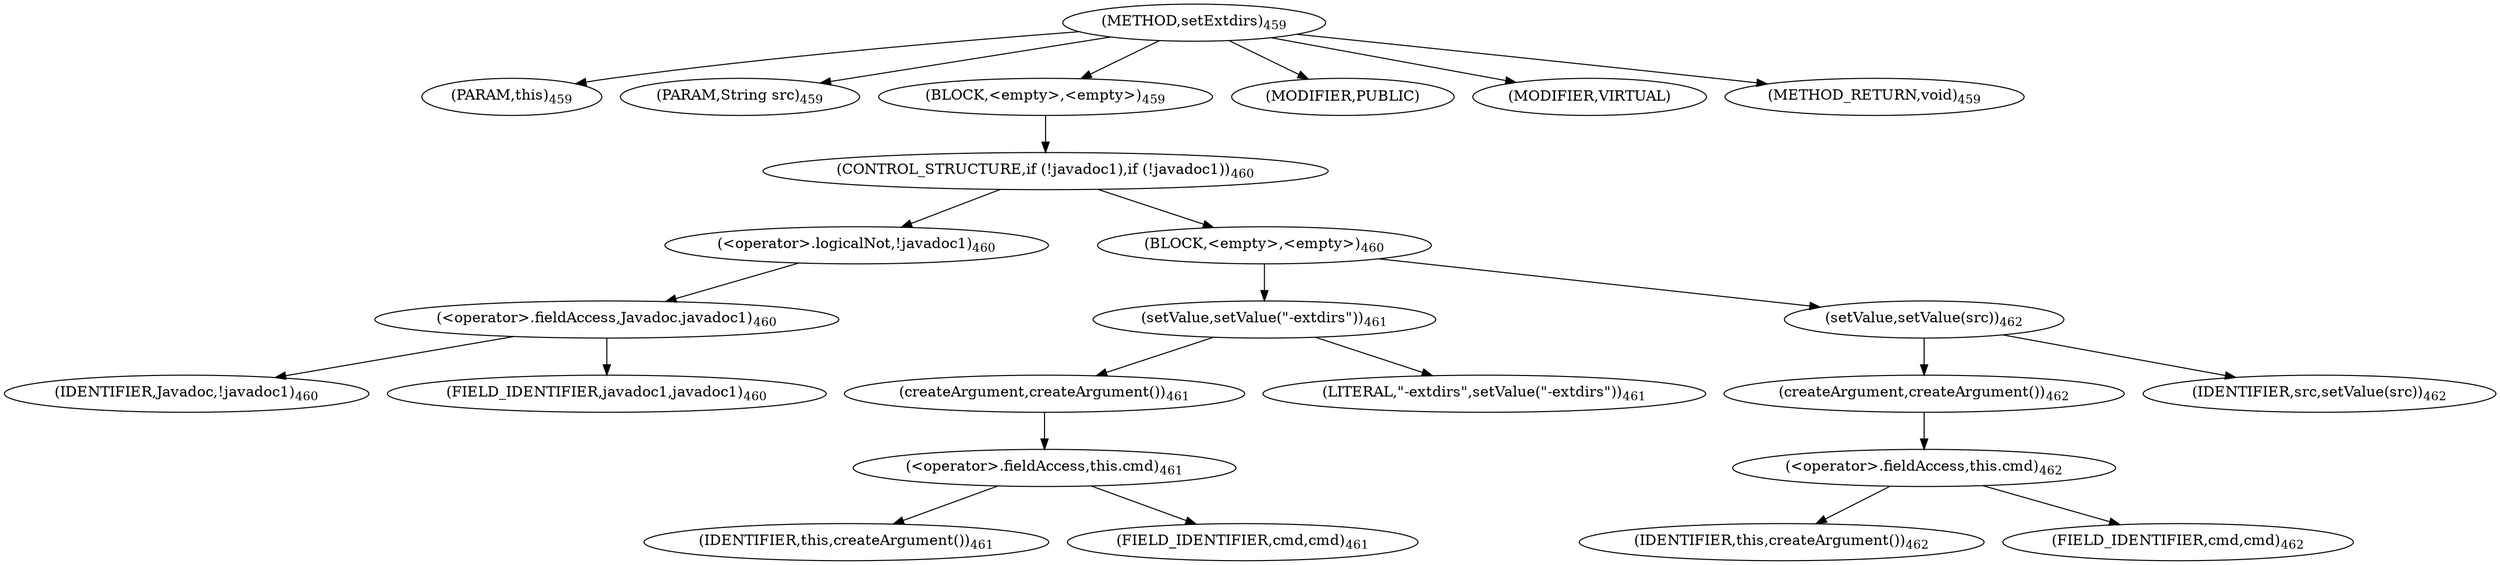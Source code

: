 digraph "setExtdirs" {  
"1476" [label = <(METHOD,setExtdirs)<SUB>459</SUB>> ]
"1477" [label = <(PARAM,this)<SUB>459</SUB>> ]
"1478" [label = <(PARAM,String src)<SUB>459</SUB>> ]
"1479" [label = <(BLOCK,&lt;empty&gt;,&lt;empty&gt;)<SUB>459</SUB>> ]
"1480" [label = <(CONTROL_STRUCTURE,if (!javadoc1),if (!javadoc1))<SUB>460</SUB>> ]
"1481" [label = <(&lt;operator&gt;.logicalNot,!javadoc1)<SUB>460</SUB>> ]
"1482" [label = <(&lt;operator&gt;.fieldAccess,Javadoc.javadoc1)<SUB>460</SUB>> ]
"1483" [label = <(IDENTIFIER,Javadoc,!javadoc1)<SUB>460</SUB>> ]
"1484" [label = <(FIELD_IDENTIFIER,javadoc1,javadoc1)<SUB>460</SUB>> ]
"1485" [label = <(BLOCK,&lt;empty&gt;,&lt;empty&gt;)<SUB>460</SUB>> ]
"1486" [label = <(setValue,setValue(&quot;-extdirs&quot;))<SUB>461</SUB>> ]
"1487" [label = <(createArgument,createArgument())<SUB>461</SUB>> ]
"1488" [label = <(&lt;operator&gt;.fieldAccess,this.cmd)<SUB>461</SUB>> ]
"1489" [label = <(IDENTIFIER,this,createArgument())<SUB>461</SUB>> ]
"1490" [label = <(FIELD_IDENTIFIER,cmd,cmd)<SUB>461</SUB>> ]
"1491" [label = <(LITERAL,&quot;-extdirs&quot;,setValue(&quot;-extdirs&quot;))<SUB>461</SUB>> ]
"1492" [label = <(setValue,setValue(src))<SUB>462</SUB>> ]
"1493" [label = <(createArgument,createArgument())<SUB>462</SUB>> ]
"1494" [label = <(&lt;operator&gt;.fieldAccess,this.cmd)<SUB>462</SUB>> ]
"1495" [label = <(IDENTIFIER,this,createArgument())<SUB>462</SUB>> ]
"1496" [label = <(FIELD_IDENTIFIER,cmd,cmd)<SUB>462</SUB>> ]
"1497" [label = <(IDENTIFIER,src,setValue(src))<SUB>462</SUB>> ]
"1498" [label = <(MODIFIER,PUBLIC)> ]
"1499" [label = <(MODIFIER,VIRTUAL)> ]
"1500" [label = <(METHOD_RETURN,void)<SUB>459</SUB>> ]
  "1476" -> "1477" 
  "1476" -> "1478" 
  "1476" -> "1479" 
  "1476" -> "1498" 
  "1476" -> "1499" 
  "1476" -> "1500" 
  "1479" -> "1480" 
  "1480" -> "1481" 
  "1480" -> "1485" 
  "1481" -> "1482" 
  "1482" -> "1483" 
  "1482" -> "1484" 
  "1485" -> "1486" 
  "1485" -> "1492" 
  "1486" -> "1487" 
  "1486" -> "1491" 
  "1487" -> "1488" 
  "1488" -> "1489" 
  "1488" -> "1490" 
  "1492" -> "1493" 
  "1492" -> "1497" 
  "1493" -> "1494" 
  "1494" -> "1495" 
  "1494" -> "1496" 
}
